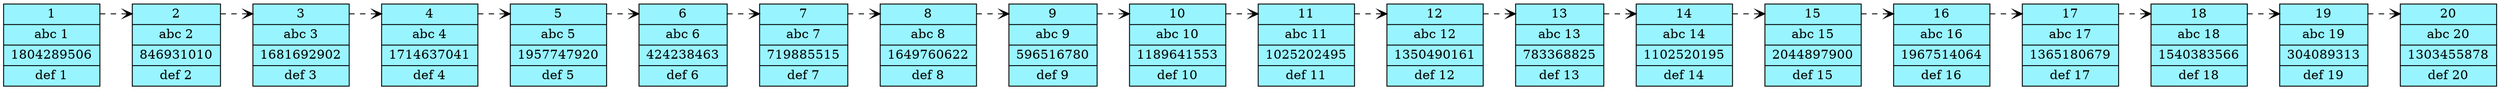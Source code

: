 digraph Ejemplo6_ALL {
rankdir = "LR"
edge [arrowhead=vee style=dashed]
node0[ label = "<f0>1 | <f1>abc 1 | <f2>1804289506 | <f3>def 1" shape = "record" style=filled fillcolor="cadetblue1"];
node0:f0 -> node1:f0
node1[ label = "<f0>2 | <f1>abc 2 | <f2>846931010 | <f3>def 2" shape = "record" style=filled fillcolor="cadetblue1"];
node1:f0 -> node2:f0
node2[ label = "<f0>3 | <f1>abc 3 | <f2>1681692902 | <f3>def 3" shape = "record" style=filled fillcolor="cadetblue1"];
node2:f0 -> node3:f0
node3[ label = "<f0>4 | <f1>abc 4 | <f2>1714637041 | <f3>def 4" shape = "record" style=filled fillcolor="cadetblue1"];
node3:f0 -> node4:f0
node4[ label = "<f0>5 | <f1>abc 5 | <f2>1957747920 | <f3>def 5" shape = "record" style=filled fillcolor="cadetblue1"];
node4:f0 -> node5:f0
node5[ label = "<f0>6 | <f1>abc 6 | <f2>424238463 | <f3>def 6" shape = "record" style=filled fillcolor="cadetblue1"];
node5:f0 -> node6:f0
node6[ label = "<f0>7 | <f1>abc 7 | <f2>719885515 | <f3>def 7" shape = "record" style=filled fillcolor="cadetblue1"];
node6:f0 -> node7:f0
node7[ label = "<f0>8 | <f1>abc 8 | <f2>1649760622 | <f3>def 8" shape = "record" style=filled fillcolor="cadetblue1"];
node7:f0 -> node8:f0
node8[ label = "<f0>9 | <f1>abc 9 | <f2>596516780 | <f3>def 9" shape = "record" style=filled fillcolor="cadetblue1"];
node8:f0 -> node9:f0
node9[ label = "<f0>10 | <f1>abc 10 | <f2>1189641553 | <f3>def 10" shape = "record" style=filled fillcolor="cadetblue1"];
node9:f0 -> node10:f0
node10[ label = "<f0>11 | <f1>abc 11 | <f2>1025202495 | <f3>def 11" shape = "record" style=filled fillcolor="cadetblue1"];
node10:f0 -> node11:f0
node11[ label = "<f0>12 | <f1>abc 12 | <f2>1350490161 | <f3>def 12" shape = "record" style=filled fillcolor="cadetblue1"];
node11:f0 -> node12:f0
node12[ label = "<f0>13 | <f1>abc 13 | <f2>783368825 | <f3>def 13" shape = "record" style=filled fillcolor="cadetblue1"];
node12:f0 -> node13:f0
node13[ label = "<f0>14 | <f1>abc 14 | <f2>1102520195 | <f3>def 14" shape = "record" style=filled fillcolor="cadetblue1"];
node13:f0 -> node14:f0
node14[ label = "<f0>15 | <f1>abc 15 | <f2>2044897900 | <f3>def 15" shape = "record" style=filled fillcolor="cadetblue1"];
node14:f0 -> node15:f0
node15[ label = "<f0>16 | <f1>abc 16 | <f2>1967514064 | <f3>def 16" shape = "record" style=filled fillcolor="cadetblue1"];
node15:f0 -> node16:f0
node16[ label = "<f0>17 | <f1>abc 17 | <f2>1365180679 | <f3>def 17" shape = "record" style=filled fillcolor="cadetblue1"];
node16:f0 -> node17:f0
node17[ label = "<f0>18 | <f1>abc 18 | <f2>1540383566 | <f3>def 18" shape = "record" style=filled fillcolor="cadetblue1"];
node17:f0 -> node18:f0
node18[ label = "<f0>19 | <f1>abc 19 | <f2>304089313 | <f3>def 19" shape = "record" style=filled fillcolor="cadetblue1"];
node18:f0 -> node19:f0
node19[ label = "<f0>20 | <f1>abc 20 | <f2>1303455878 | <f3>def 20" shape = "record" style=filled fillcolor="cadetblue1"];
}
